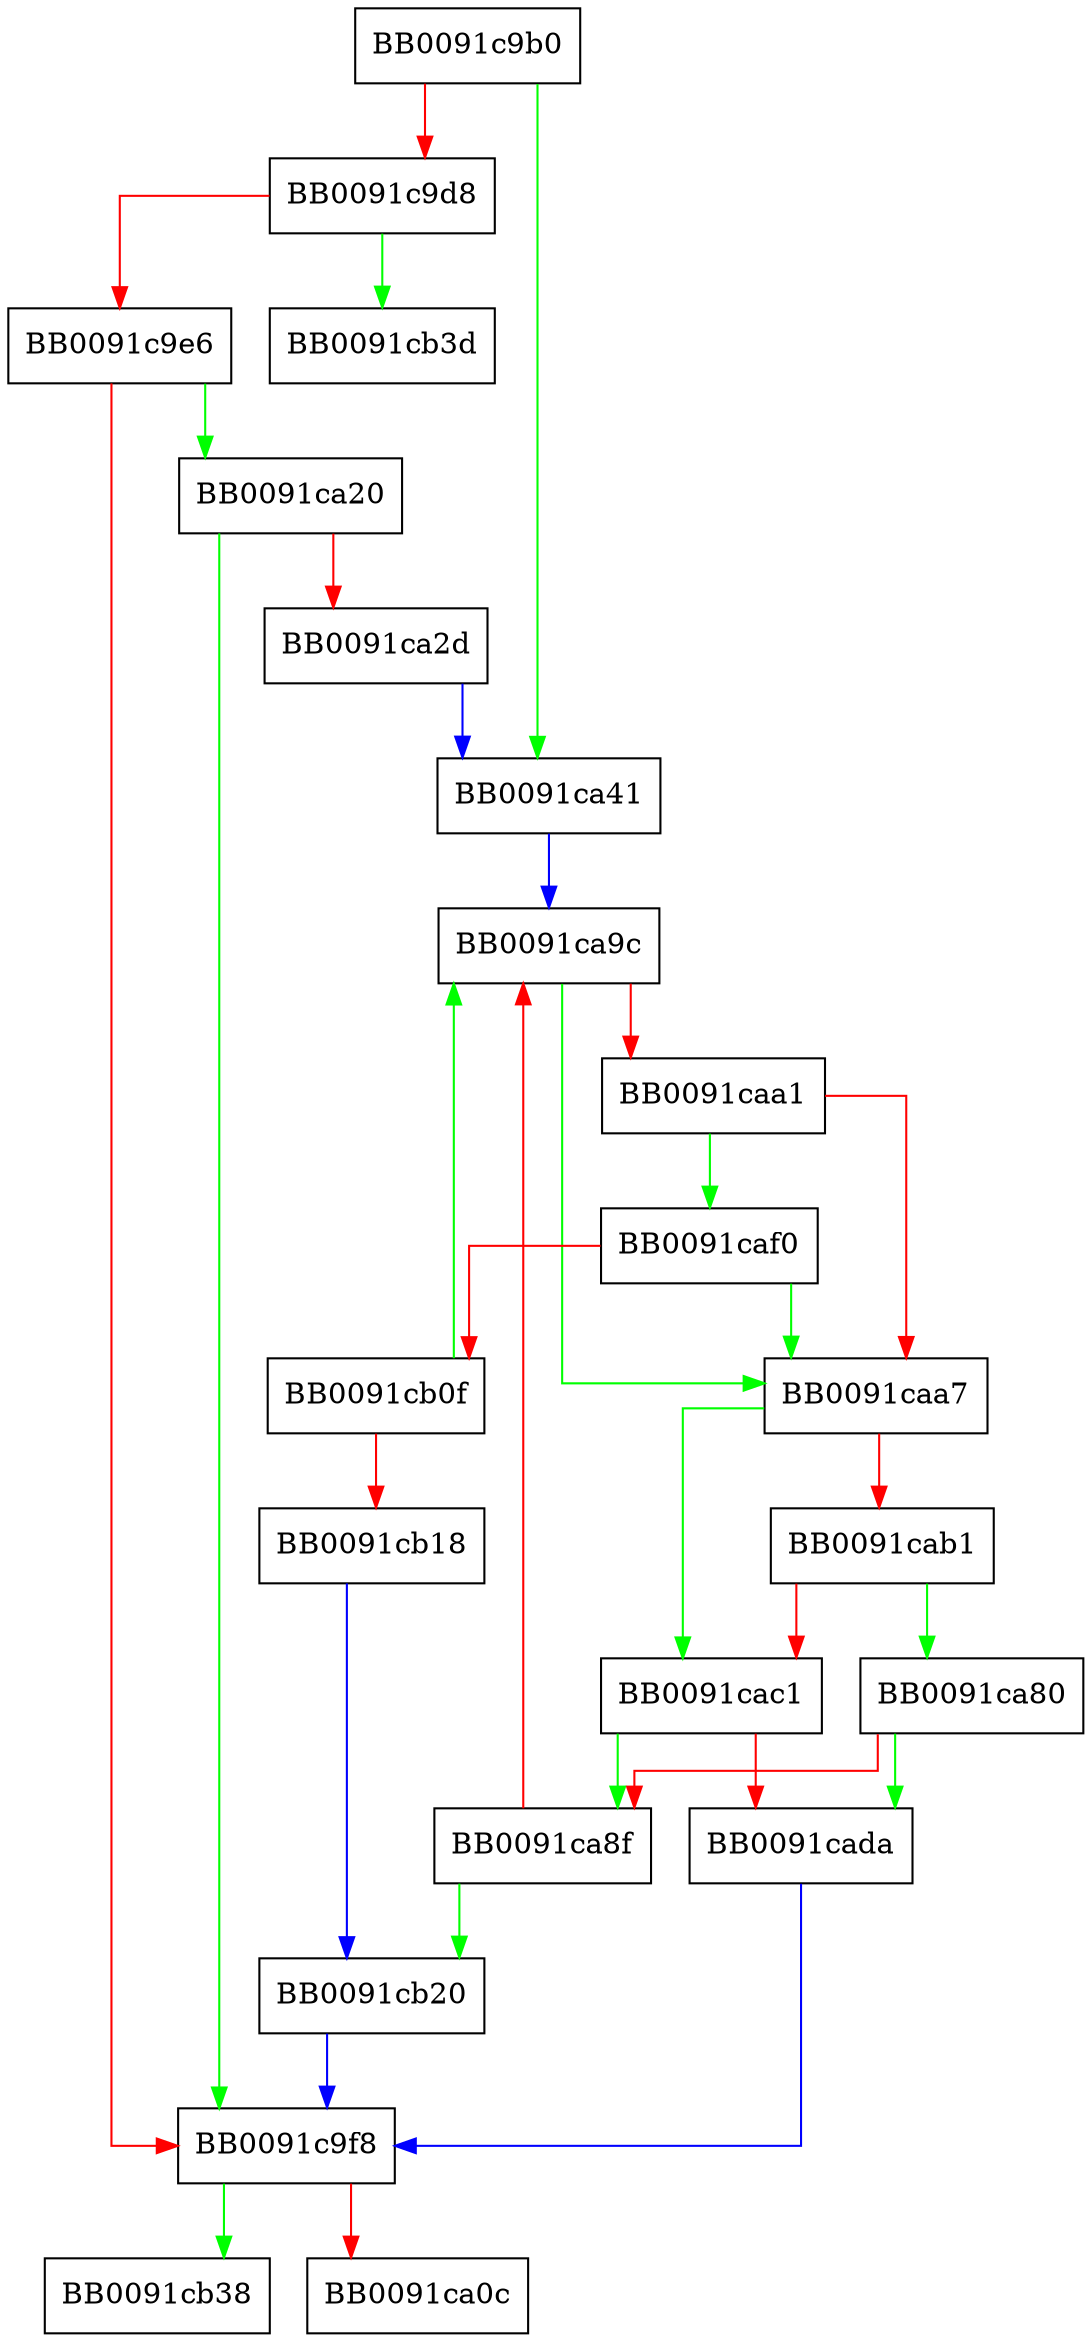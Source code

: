 digraph __opensock {
  node [shape="box"];
  graph [splines=ortho];
  BB0091c9b0 -> BB0091ca41 [color="green"];
  BB0091c9b0 -> BB0091c9d8 [color="red"];
  BB0091c9d8 -> BB0091cb3d [color="green"];
  BB0091c9d8 -> BB0091c9e6 [color="red"];
  BB0091c9e6 -> BB0091ca20 [color="green"];
  BB0091c9e6 -> BB0091c9f8 [color="red"];
  BB0091c9f8 -> BB0091cb38 [color="green"];
  BB0091c9f8 -> BB0091ca0c [color="red"];
  BB0091ca20 -> BB0091c9f8 [color="green"];
  BB0091ca20 -> BB0091ca2d [color="red"];
  BB0091ca2d -> BB0091ca41 [color="blue"];
  BB0091ca41 -> BB0091ca9c [color="blue"];
  BB0091ca80 -> BB0091cada [color="green"];
  BB0091ca80 -> BB0091ca8f [color="red"];
  BB0091ca8f -> BB0091cb20 [color="green"];
  BB0091ca8f -> BB0091ca9c [color="red"];
  BB0091ca9c -> BB0091caa7 [color="green"];
  BB0091ca9c -> BB0091caa1 [color="red"];
  BB0091caa1 -> BB0091caf0 [color="green"];
  BB0091caa1 -> BB0091caa7 [color="red"];
  BB0091caa7 -> BB0091cac1 [color="green"];
  BB0091caa7 -> BB0091cab1 [color="red"];
  BB0091cab1 -> BB0091ca80 [color="green"];
  BB0091cab1 -> BB0091cac1 [color="red"];
  BB0091cac1 -> BB0091ca8f [color="green"];
  BB0091cac1 -> BB0091cada [color="red"];
  BB0091cada -> BB0091c9f8 [color="blue"];
  BB0091caf0 -> BB0091caa7 [color="green"];
  BB0091caf0 -> BB0091cb0f [color="red"];
  BB0091cb0f -> BB0091ca9c [color="green"];
  BB0091cb0f -> BB0091cb18 [color="red"];
  BB0091cb18 -> BB0091cb20 [color="blue"];
  BB0091cb20 -> BB0091c9f8 [color="blue"];
}